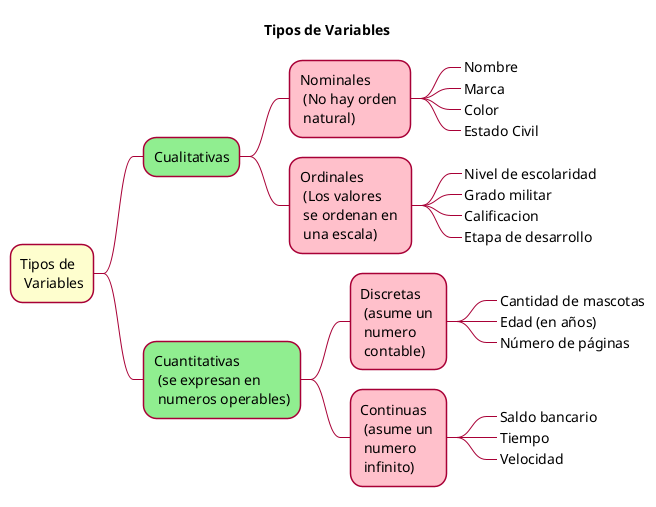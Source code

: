 @startmindmap Samples

skin rose
skinparam classFontName Calibri
skinparam shadowing false

title Tipos de Variables

'========= 2022-09-05 =========

* Tipos de \n Variables

'left side

    **[#LightGreen] Cualitativas

        ***[#Pink] Nominales \n (No hay orden \n natural)
            ****_ Nombre
            ****_ Marca
            ****_ Color
            ****_ Estado Civil

        ***[#Pink] Ordinales \n (Los valores \n se ordenan en \n una escala)
            ****_ Nivel de escolaridad
            ****_ Grado militar
            ****_ Calificacion
            ****_ Etapa de desarrollo

'right side

    **[#LightGreen] Cuantitativas \n (se expresan en \n numeros operables)

        ***[#Pink] Discretas  \n (asume un \n numero \n contable)
        ****_ Cantidad de mascotas
        ****_ Edad (en años)
        ****_ Número de páginas

        ***[#Pink] Continuas \n (asume un \n numero \n infinito)
        ****_ Saldo bancario
        ****_ Tiempo
        ****_ Velocidad

@endmindmap